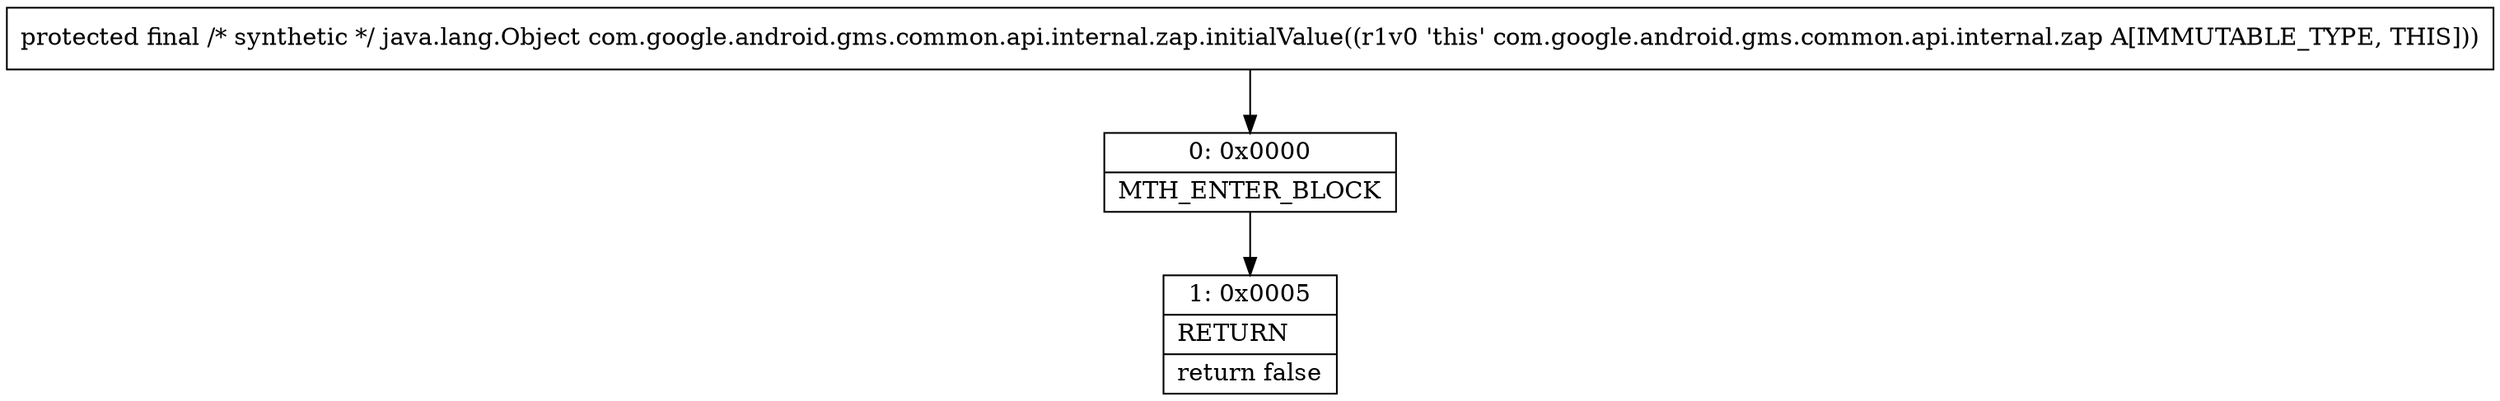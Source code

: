 digraph "CFG forcom.google.android.gms.common.api.internal.zap.initialValue()Ljava\/lang\/Object;" {
Node_0 [shape=record,label="{0\:\ 0x0000|MTH_ENTER_BLOCK\l}"];
Node_1 [shape=record,label="{1\:\ 0x0005|RETURN\l|return false\l}"];
MethodNode[shape=record,label="{protected final \/* synthetic *\/ java.lang.Object com.google.android.gms.common.api.internal.zap.initialValue((r1v0 'this' com.google.android.gms.common.api.internal.zap A[IMMUTABLE_TYPE, THIS])) }"];
MethodNode -> Node_0;
Node_0 -> Node_1;
}

